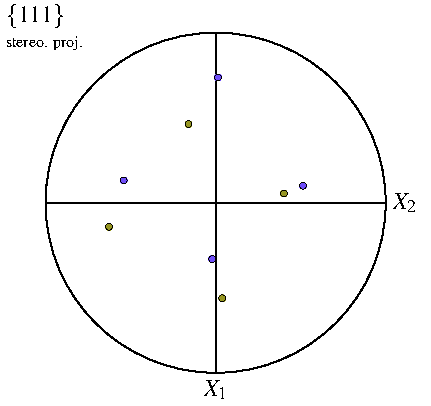 import graph;
import palette;
import contour;
usepackage("mathptmx"); defaultpen(TimesRoman());
unitsize(1mm);

real scale = 30;
pair O  = (0,0);
pair X  = (1,0);
pair Y  = (0,1);

void circle (pair p, real s, real theta, pen rgba, real transa, pen rgbb, real w)
{
  if (w > 0) filldraw(shift(p)*circle(O, s), rgba+opacity(1-transa), rgbb+w);
  else filldraw(shift(p)*circle(O, s), rgba, invisible);
}
void sphere (pair p, real s, real theta, pen rgba, real transa, pen rgbb, real w)
{ circle (p, s, theta, rgba, transa, rgbb, w); }
void square (pair p, real s, real theta, pen rgba, real transa, pen rgbb, real w)
{ real a = 1.77245385090551602729 * s;
  if (w > 0) filldraw(shift(p)*rotate(theta)*scale(a)*shift((-1/2,-1/2))*unitsquare, rgba+opacity(1-transa), rgbb+w);
  else filldraw(shift(p)*rotate(theta)*scale(a)*shift((-1/2,-1/2))*unitsquare, rgba+opacity(1-transa), invisible);
}
void cube (pair p, real s, real theta, pen rgba, real transa, pen rgbb, real w)
{ square (p, s, theta, rgba, transa, rgbb, w); }
void triangle (pair p, real s, real theta, pen rgba, real transa, pen rgbb, real w)
{ real a = 2.69354737417719672123 * s;
  if (w > 0) filldraw(shift(p)*rotate(theta)*scale(a)*((-0.5,-0.289)--(0.5,-0.289)--(0,0.577)--cycle), rgba+opacity(1-transa), rgbb+w);
  else filldraw(shift(p)*rotate(theta)*scale(a)*((-0.5,-0.289)--(0.5,-0.289)--(0,0.577)--cycle), rgba+opacity(1-transa), invisible);
}
void diamond (pair p, real s, real theta, pen rgba, real transa, pen rgbb, real w)
{ real a = 1.77245385090551602729 * s;
  if (w > 0) filldraw(shift(p)*rotate(45+theta)*scale(a)*shift((-1/2,-1/2))*unitsquare, rgba+opacity(1-transa), rgbb+w);
  else filldraw(shift(p)*rotate(45+theta)*scale(a)*shift((-1/2,-1/2))*unitsquare, rgba+opacity(1-transa), invisible);
}
void star (pair p, real s, real theta, pen rgba, real transa, pen rgbb, real w)
{
  pair pair0 = (0.000000,1.000000);
  pair pair1 = (-0.951057,0.309017);
  pair pair2 = (-0.587785,-0.809017);
  pair pair3 = (0.587785,-0.809017);
  pair pair4 = (0.951057,0.309017);
  pair pair5 = (-0.224514,0.309017);
  pair pair6 = (-0.363271,-0.118034);
  pair pair7 = (-0.000000,-0.381966);
  pair pair8 = (0.363271,-0.118034);
  pair pair9 = (0.224514,0.309017);
if (w > 0) filldraw(shift(p)*rotate(theta)*scale(1.895 * s)*(pair0--pair5--pair1--pair6--pair2--pair7--pair3--pair8--pair4--pair9--cycle), rgba+opacity(1-transa), rgbb+w);
      else filldraw(shift(p)*rotate(theta)*scale(1.895 * s)*(pair0--pair5--pair1--pair6--pair2--pair7--pair3--pair8--pair4--pair9--cycle), rgba+opacity(1-transa), invisible);
}
filldraw (scale(scale)*((-1.265,-1.192)--(1.265,-1.192)--(1.265,1.192)--(-1.265,1.192)--cycle),white,white);
draw (shift(O)*scale(scale)*(-X--X), black);
draw (shift(O)*scale(scale)*(-Y--Y), black);
label("$X_2$", scale(scale)*(1,0), E);
label("$X_1$", scale(scale)*(0,-1), S);
draw (shift(O)*scale(scale)*unitcircle, black);
sphere (scale(scale/1.000000)*( 0.038905, -0.561374), 0.600000, 0.000000, rgb(0.588235,0.588235,0.129412), 0.000000, rgb(0.000000,0.000000,0.000000), 0.300000);
sphere (scale(scale/1.000000)*( 0.401379,  0.054675), 0.600000, 0.000000, rgb(0.588235,0.588235,0.129412), 0.000000, rgb(0.000000,0.000000,0.000000), 0.300000);
sphere (scale(scale/1.000000)*(-0.159430,  0.462651), 0.600000, 0.000000, rgb(0.588235,0.588235,0.129412), 0.000000, rgb(0.000000,0.000000,0.000000), 0.300000);
sphere (scale(scale/1.000000)*(-0.627600, -0.141481), 0.600000, 0.000000, rgb(0.588235,0.588235,0.129412), 0.000000, rgb(0.000000,0.000000,0.000000), 0.300000);
sphere (scale(scale/1.000000)*( 0.013646,  0.736817), 0.600000, 0.000000, rgb(0.435294,0.305882,0.976471), 0.000000, rgb(0.000000,0.000000,0.000000), 0.300000);
sphere (scale(scale/1.000000)*(-0.540402,  0.131434), 0.600000, 0.000000, rgb(0.435294,0.305882,0.976471), 0.000000, rgb(0.000000,0.000000,0.000000), 0.300000);
sphere (scale(scale/1.000000)*(-0.020416, -0.331321), 0.600000, 0.000000, rgb(0.435294,0.305882,0.976471), 0.000000, rgb(0.000000,0.000000,0.000000), 0.300000);
sphere (scale(scale/1.000000)*( 0.513596,  0.100219), 0.600000, 0.000000, rgb(0.435294,0.305882,0.976471), 0.000000, rgb(0.000000,0.000000,0.000000), 0.300000);
label("$\left\{111\right\}$", scale(scale)*(-1.265, 1.000), NE);
label("stereo. proj.", scale(scale)*(-1.255, 1.000), SE, fontsize(8));
